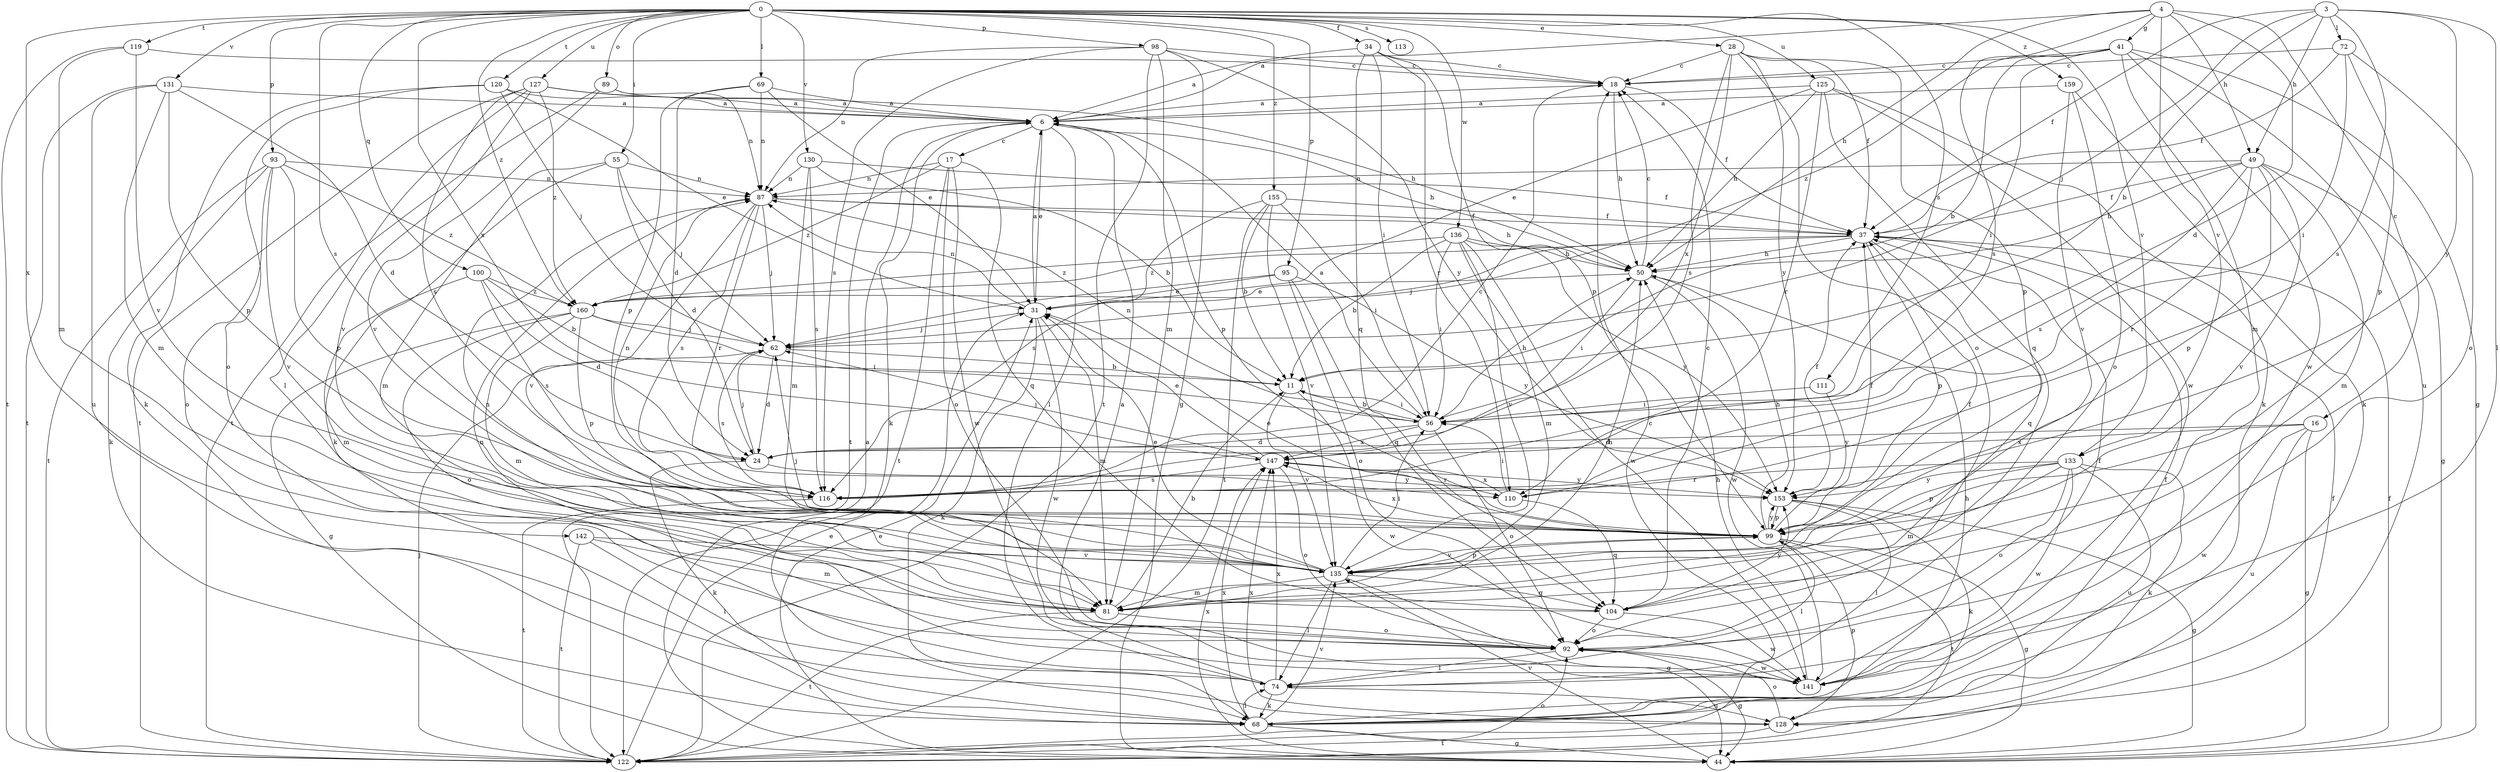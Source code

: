 strict digraph  {
0;
3;
4;
6;
11;
16;
17;
18;
24;
28;
31;
34;
37;
41;
44;
49;
50;
55;
56;
62;
68;
69;
72;
74;
81;
87;
89;
92;
93;
95;
98;
99;
100;
104;
110;
111;
113;
116;
119;
120;
122;
125;
127;
128;
130;
131;
133;
135;
136;
141;
142;
147;
153;
155;
159;
160;
0 -> 28  [label=e];
0 -> 34  [label=f];
0 -> 55  [label=i];
0 -> 69  [label=l];
0 -> 89  [label=o];
0 -> 93  [label=p];
0 -> 95  [label=p];
0 -> 98  [label=p];
0 -> 100  [label=q];
0 -> 111  [label=s];
0 -> 113  [label=s];
0 -> 116  [label=s];
0 -> 119  [label=t];
0 -> 120  [label=t];
0 -> 125  [label=u];
0 -> 127  [label=u];
0 -> 130  [label=v];
0 -> 131  [label=v];
0 -> 133  [label=v];
0 -> 136  [label=w];
0 -> 142  [label=x];
0 -> 147  [label=x];
0 -> 155  [label=z];
0 -> 159  [label=z];
0 -> 160  [label=z];
3 -> 11  [label=b];
3 -> 37  [label=f];
3 -> 49  [label=h];
3 -> 62  [label=j];
3 -> 72  [label=l];
3 -> 74  [label=l];
3 -> 116  [label=s];
3 -> 153  [label=y];
4 -> 6  [label=a];
4 -> 16  [label=c];
4 -> 24  [label=d];
4 -> 41  [label=g];
4 -> 49  [label=h];
4 -> 50  [label=h];
4 -> 116  [label=s];
4 -> 133  [label=v];
6 -> 17  [label=c];
6 -> 31  [label=e];
6 -> 50  [label=h];
6 -> 68  [label=k];
6 -> 74  [label=l];
6 -> 99  [label=p];
6 -> 122  [label=t];
11 -> 56  [label=i];
11 -> 135  [label=v];
11 -> 141  [label=w];
16 -> 24  [label=d];
16 -> 44  [label=g];
16 -> 128  [label=u];
16 -> 141  [label=w];
16 -> 147  [label=x];
17 -> 87  [label=n];
17 -> 92  [label=o];
17 -> 104  [label=q];
17 -> 122  [label=t];
17 -> 141  [label=w];
17 -> 160  [label=z];
18 -> 6  [label=a];
18 -> 37  [label=f];
18 -> 50  [label=h];
24 -> 62  [label=j];
24 -> 68  [label=k];
24 -> 153  [label=y];
28 -> 18  [label=c];
28 -> 37  [label=f];
28 -> 92  [label=o];
28 -> 99  [label=p];
28 -> 116  [label=s];
28 -> 147  [label=x];
28 -> 153  [label=y];
31 -> 6  [label=a];
31 -> 62  [label=j];
31 -> 68  [label=k];
31 -> 81  [label=m];
31 -> 87  [label=n];
31 -> 141  [label=w];
34 -> 6  [label=a];
34 -> 18  [label=c];
34 -> 56  [label=i];
34 -> 99  [label=p];
34 -> 104  [label=q];
34 -> 110  [label=r];
37 -> 50  [label=h];
37 -> 62  [label=j];
37 -> 99  [label=p];
37 -> 104  [label=q];
37 -> 160  [label=z];
41 -> 11  [label=b];
41 -> 18  [label=c];
41 -> 44  [label=g];
41 -> 56  [label=i];
41 -> 81  [label=m];
41 -> 128  [label=u];
41 -> 141  [label=w];
41 -> 160  [label=z];
44 -> 6  [label=a];
44 -> 31  [label=e];
44 -> 37  [label=f];
44 -> 135  [label=v];
44 -> 147  [label=x];
49 -> 37  [label=f];
49 -> 44  [label=g];
49 -> 50  [label=h];
49 -> 81  [label=m];
49 -> 87  [label=n];
49 -> 99  [label=p];
49 -> 110  [label=r];
49 -> 116  [label=s];
49 -> 135  [label=v];
50 -> 18  [label=c];
50 -> 31  [label=e];
50 -> 56  [label=i];
50 -> 141  [label=w];
55 -> 24  [label=d];
55 -> 62  [label=j];
55 -> 68  [label=k];
55 -> 81  [label=m];
55 -> 87  [label=n];
56 -> 6  [label=a];
56 -> 11  [label=b];
56 -> 24  [label=d];
56 -> 50  [label=h];
56 -> 87  [label=n];
56 -> 92  [label=o];
56 -> 147  [label=x];
62 -> 11  [label=b];
62 -> 24  [label=d];
62 -> 116  [label=s];
68 -> 37  [label=f];
68 -> 44  [label=g];
68 -> 50  [label=h];
68 -> 74  [label=l];
68 -> 135  [label=v];
68 -> 147  [label=x];
69 -> 6  [label=a];
69 -> 24  [label=d];
69 -> 31  [label=e];
69 -> 87  [label=n];
69 -> 99  [label=p];
72 -> 18  [label=c];
72 -> 37  [label=f];
72 -> 56  [label=i];
72 -> 92  [label=o];
72 -> 99  [label=p];
74 -> 6  [label=a];
74 -> 68  [label=k];
74 -> 128  [label=u];
74 -> 147  [label=x];
81 -> 11  [label=b];
81 -> 50  [label=h];
81 -> 92  [label=o];
81 -> 122  [label=t];
87 -> 37  [label=f];
87 -> 50  [label=h];
87 -> 62  [label=j];
87 -> 110  [label=r];
87 -> 116  [label=s];
87 -> 135  [label=v];
89 -> 6  [label=a];
89 -> 87  [label=n];
89 -> 122  [label=t];
89 -> 135  [label=v];
92 -> 44  [label=g];
92 -> 74  [label=l];
92 -> 141  [label=w];
93 -> 68  [label=k];
93 -> 87  [label=n];
93 -> 92  [label=o];
93 -> 99  [label=p];
93 -> 122  [label=t];
93 -> 135  [label=v];
93 -> 160  [label=z];
95 -> 31  [label=e];
95 -> 62  [label=j];
95 -> 92  [label=o];
95 -> 104  [label=q];
95 -> 153  [label=y];
98 -> 18  [label=c];
98 -> 44  [label=g];
98 -> 81  [label=m];
98 -> 87  [label=n];
98 -> 116  [label=s];
98 -> 122  [label=t];
98 -> 153  [label=y];
99 -> 31  [label=e];
99 -> 37  [label=f];
99 -> 44  [label=g];
99 -> 50  [label=h];
99 -> 74  [label=l];
99 -> 122  [label=t];
99 -> 135  [label=v];
99 -> 147  [label=x];
99 -> 153  [label=y];
100 -> 11  [label=b];
100 -> 24  [label=d];
100 -> 81  [label=m];
100 -> 116  [label=s];
100 -> 160  [label=z];
104 -> 18  [label=c];
104 -> 87  [label=n];
104 -> 92  [label=o];
104 -> 141  [label=w];
104 -> 153  [label=y];
110 -> 56  [label=i];
110 -> 104  [label=q];
110 -> 147  [label=x];
111 -> 56  [label=i];
111 -> 153  [label=y];
116 -> 18  [label=c];
116 -> 87  [label=n];
116 -> 122  [label=t];
119 -> 18  [label=c];
119 -> 81  [label=m];
119 -> 122  [label=t];
119 -> 135  [label=v];
120 -> 6  [label=a];
120 -> 31  [label=e];
120 -> 62  [label=j];
120 -> 68  [label=k];
120 -> 92  [label=o];
122 -> 18  [label=c];
122 -> 31  [label=e];
122 -> 37  [label=f];
122 -> 62  [label=j];
122 -> 92  [label=o];
125 -> 6  [label=a];
125 -> 31  [label=e];
125 -> 50  [label=h];
125 -> 68  [label=k];
125 -> 104  [label=q];
125 -> 110  [label=r];
125 -> 141  [label=w];
127 -> 6  [label=a];
127 -> 50  [label=h];
127 -> 74  [label=l];
127 -> 116  [label=s];
127 -> 122  [label=t];
127 -> 135  [label=v];
127 -> 160  [label=z];
128 -> 92  [label=o];
128 -> 99  [label=p];
128 -> 122  [label=t];
128 -> 147  [label=x];
130 -> 11  [label=b];
130 -> 37  [label=f];
130 -> 81  [label=m];
130 -> 87  [label=n];
130 -> 116  [label=s];
131 -> 6  [label=a];
131 -> 24  [label=d];
131 -> 81  [label=m];
131 -> 99  [label=p];
131 -> 122  [label=t];
131 -> 128  [label=u];
133 -> 68  [label=k];
133 -> 81  [label=m];
133 -> 92  [label=o];
133 -> 99  [label=p];
133 -> 110  [label=r];
133 -> 128  [label=u];
133 -> 141  [label=w];
133 -> 153  [label=y];
135 -> 31  [label=e];
135 -> 37  [label=f];
135 -> 44  [label=g];
135 -> 56  [label=i];
135 -> 62  [label=j];
135 -> 74  [label=l];
135 -> 81  [label=m];
135 -> 99  [label=p];
135 -> 104  [label=q];
136 -> 11  [label=b];
136 -> 50  [label=h];
136 -> 56  [label=i];
136 -> 81  [label=m];
136 -> 135  [label=v];
136 -> 141  [label=w];
136 -> 153  [label=y];
136 -> 160  [label=z];
141 -> 37  [label=f];
141 -> 50  [label=h];
141 -> 87  [label=n];
142 -> 74  [label=l];
142 -> 81  [label=m];
142 -> 122  [label=t];
142 -> 135  [label=v];
147 -> 31  [label=e];
147 -> 62  [label=j];
147 -> 92  [label=o];
147 -> 110  [label=r];
147 -> 116  [label=s];
147 -> 153  [label=y];
153 -> 37  [label=f];
153 -> 44  [label=g];
153 -> 68  [label=k];
153 -> 74  [label=l];
153 -> 99  [label=p];
155 -> 11  [label=b];
155 -> 37  [label=f];
155 -> 56  [label=i];
155 -> 116  [label=s];
155 -> 122  [label=t];
155 -> 135  [label=v];
159 -> 6  [label=a];
159 -> 68  [label=k];
159 -> 92  [label=o];
159 -> 135  [label=v];
160 -> 44  [label=g];
160 -> 56  [label=i];
160 -> 62  [label=j];
160 -> 81  [label=m];
160 -> 92  [label=o];
160 -> 99  [label=p];
}
